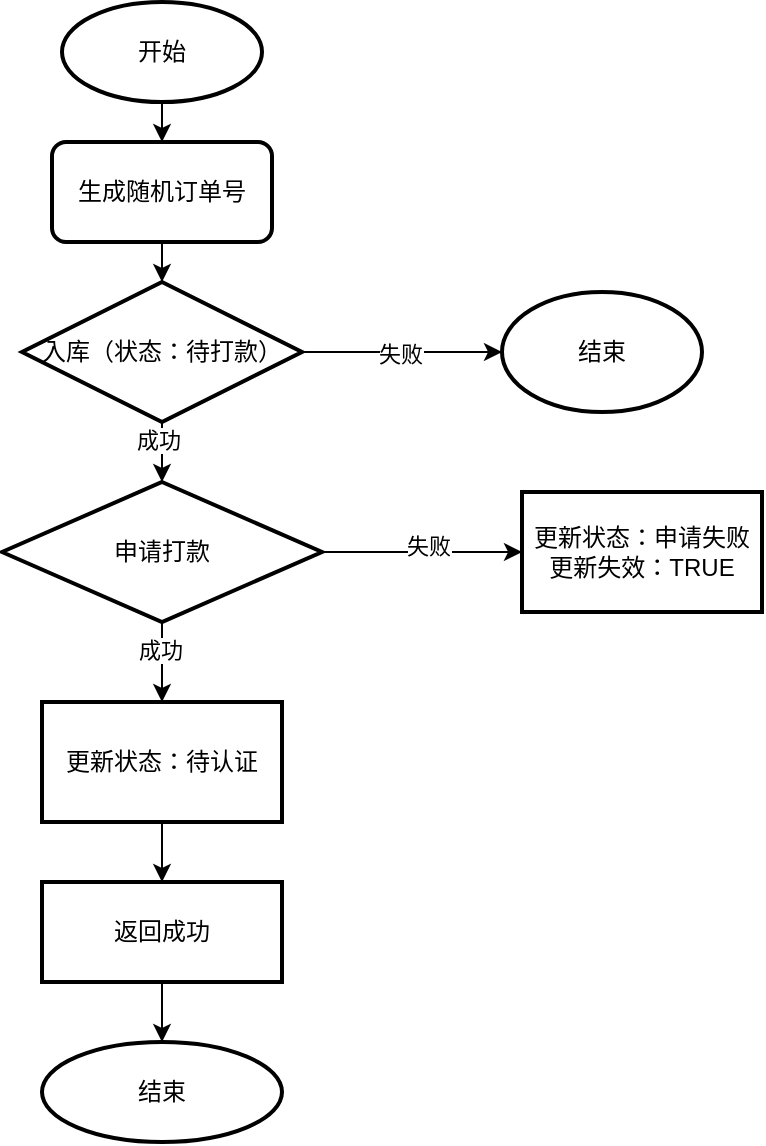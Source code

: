 <mxfile version="13.6.6" type="github">
  <diagram id="KDY4kzIHtJrH7b0ejOO0" name="申请打款">
    <mxGraphModel dx="902" dy="467" grid="1" gridSize="10" guides="1" tooltips="1" connect="1" arrows="1" fold="1" page="1" pageScale="1" pageWidth="827" pageHeight="1169" math="0" shadow="0">
      <root>
        <mxCell id="0" />
        <mxCell id="1" parent="0" />
        <mxCell id="Qgy92ZVdYqczKS_J3RGW-2" style="edgeStyle=orthogonalEdgeStyle;rounded=0;orthogonalLoop=1;jettySize=auto;html=1;exitX=0.5;exitY=1;exitDx=0;exitDy=0;exitPerimeter=0;" edge="1" parent="1" source="JJtTJBrksW247Ro_cBG4-1" target="Qgy92ZVdYqczKS_J3RGW-1">
          <mxGeometry relative="1" as="geometry" />
        </mxCell>
        <mxCell id="JJtTJBrksW247Ro_cBG4-1" value="开始" style="strokeWidth=2;html=1;shape=mxgraph.flowchart.start_1;whiteSpace=wrap;" parent="1" vertex="1">
          <mxGeometry x="300" y="60" width="100" height="50" as="geometry" />
        </mxCell>
        <mxCell id="Qgy92ZVdYqczKS_J3RGW-4" value="" style="edgeStyle=orthogonalEdgeStyle;rounded=0;orthogonalLoop=1;jettySize=auto;html=1;entryX=0.5;entryY=0;entryDx=0;entryDy=0;entryPerimeter=0;" edge="1" parent="1" source="Qgy92ZVdYqczKS_J3RGW-1" target="Qgy92ZVdYqczKS_J3RGW-5">
          <mxGeometry relative="1" as="geometry">
            <mxPoint x="350" y="200" as="targetPoint" />
          </mxGeometry>
        </mxCell>
        <mxCell id="Qgy92ZVdYqczKS_J3RGW-1" value="生成随机订单号" style="rounded=1;whiteSpace=wrap;html=1;absoluteArcSize=1;arcSize=14;strokeWidth=2;" vertex="1" parent="1">
          <mxGeometry x="295" y="130" width="110" height="50" as="geometry" />
        </mxCell>
        <mxCell id="Qgy92ZVdYqczKS_J3RGW-7" value="" style="edgeStyle=orthogonalEdgeStyle;rounded=0;orthogonalLoop=1;jettySize=auto;html=1;entryX=0;entryY=0.5;entryDx=0;entryDy=0;entryPerimeter=0;" edge="1" parent="1" source="Qgy92ZVdYqczKS_J3RGW-5" target="Qgy92ZVdYqczKS_J3RGW-23">
          <mxGeometry relative="1" as="geometry">
            <mxPoint x="510" y="235" as="targetPoint" />
          </mxGeometry>
        </mxCell>
        <mxCell id="Qgy92ZVdYqczKS_J3RGW-8" value="失败" style="edgeLabel;html=1;align=center;verticalAlign=middle;resizable=0;points=[];" vertex="1" connectable="0" parent="Qgy92ZVdYqczKS_J3RGW-7">
          <mxGeometry x="-0.022" y="-1" relative="1" as="geometry">
            <mxPoint as="offset" />
          </mxGeometry>
        </mxCell>
        <mxCell id="Qgy92ZVdYqczKS_J3RGW-10" value="" style="edgeStyle=orthogonalEdgeStyle;rounded=0;orthogonalLoop=1;jettySize=auto;html=1;entryX=0.5;entryY=0;entryDx=0;entryDy=0;entryPerimeter=0;" edge="1" parent="1" source="Qgy92ZVdYqczKS_J3RGW-5" target="Qgy92ZVdYqczKS_J3RGW-12">
          <mxGeometry relative="1" as="geometry">
            <mxPoint x="350" y="300" as="targetPoint" />
          </mxGeometry>
        </mxCell>
        <mxCell id="Qgy92ZVdYqczKS_J3RGW-11" value="成功" style="edgeLabel;html=1;align=center;verticalAlign=middle;resizable=0;points=[];" vertex="1" connectable="0" parent="Qgy92ZVdYqczKS_J3RGW-10">
          <mxGeometry x="0.2" y="2" relative="1" as="geometry">
            <mxPoint x="-4" y="-1" as="offset" />
          </mxGeometry>
        </mxCell>
        <mxCell id="Qgy92ZVdYqczKS_J3RGW-5" value="&lt;span&gt;入库（状态：待打款）&lt;/span&gt;" style="strokeWidth=2;html=1;shape=mxgraph.flowchart.decision;whiteSpace=wrap;" vertex="1" parent="1">
          <mxGeometry x="280" y="200" width="140" height="70" as="geometry" />
        </mxCell>
        <mxCell id="Qgy92ZVdYqczKS_J3RGW-14" value="" style="edgeStyle=orthogonalEdgeStyle;rounded=0;orthogonalLoop=1;jettySize=auto;html=1;" edge="1" parent="1" source="Qgy92ZVdYqczKS_J3RGW-12" target="Qgy92ZVdYqczKS_J3RGW-13">
          <mxGeometry relative="1" as="geometry" />
        </mxCell>
        <mxCell id="Qgy92ZVdYqczKS_J3RGW-15" value="成功" style="edgeLabel;html=1;align=center;verticalAlign=middle;resizable=0;points=[];" vertex="1" connectable="0" parent="Qgy92ZVdYqczKS_J3RGW-14">
          <mxGeometry x="-0.318" y="-1" relative="1" as="geometry">
            <mxPoint as="offset" />
          </mxGeometry>
        </mxCell>
        <mxCell id="Qgy92ZVdYqczKS_J3RGW-17" value="" style="edgeStyle=orthogonalEdgeStyle;rounded=0;orthogonalLoop=1;jettySize=auto;html=1;" edge="1" parent="1" source="Qgy92ZVdYqczKS_J3RGW-12" target="Qgy92ZVdYqczKS_J3RGW-16">
          <mxGeometry relative="1" as="geometry" />
        </mxCell>
        <mxCell id="Qgy92ZVdYqczKS_J3RGW-18" value="失败" style="edgeLabel;html=1;align=center;verticalAlign=middle;resizable=0;points=[];" vertex="1" connectable="0" parent="Qgy92ZVdYqczKS_J3RGW-17">
          <mxGeometry x="0.06" y="3" relative="1" as="geometry">
            <mxPoint as="offset" />
          </mxGeometry>
        </mxCell>
        <mxCell id="Qgy92ZVdYqczKS_J3RGW-12" value="&lt;span&gt;申请打款&lt;/span&gt;" style="strokeWidth=2;html=1;shape=mxgraph.flowchart.decision;whiteSpace=wrap;" vertex="1" parent="1">
          <mxGeometry x="270" y="300" width="160" height="70" as="geometry" />
        </mxCell>
        <mxCell id="Qgy92ZVdYqczKS_J3RGW-20" value="" style="edgeStyle=orthogonalEdgeStyle;rounded=0;orthogonalLoop=1;jettySize=auto;html=1;" edge="1" parent="1" source="Qgy92ZVdYqczKS_J3RGW-13" target="Qgy92ZVdYqczKS_J3RGW-19">
          <mxGeometry relative="1" as="geometry" />
        </mxCell>
        <mxCell id="Qgy92ZVdYqczKS_J3RGW-13" value="更新状态：待认证" style="whiteSpace=wrap;html=1;strokeWidth=2;" vertex="1" parent="1">
          <mxGeometry x="290" y="410" width="120" height="60" as="geometry" />
        </mxCell>
        <mxCell id="Qgy92ZVdYqczKS_J3RGW-16" value="更新状态：申请失败&lt;br&gt;更新失效：TRUE" style="whiteSpace=wrap;html=1;strokeWidth=2;" vertex="1" parent="1">
          <mxGeometry x="530" y="305" width="120" height="60" as="geometry" />
        </mxCell>
        <mxCell id="Qgy92ZVdYqczKS_J3RGW-22" value="" style="edgeStyle=orthogonalEdgeStyle;rounded=0;orthogonalLoop=1;jettySize=auto;html=1;" edge="1" parent="1" source="Qgy92ZVdYqczKS_J3RGW-19" target="Qgy92ZVdYqczKS_J3RGW-21">
          <mxGeometry relative="1" as="geometry" />
        </mxCell>
        <mxCell id="Qgy92ZVdYqczKS_J3RGW-19" value="返回成功" style="whiteSpace=wrap;html=1;strokeWidth=2;" vertex="1" parent="1">
          <mxGeometry x="290" y="500" width="120" height="50" as="geometry" />
        </mxCell>
        <mxCell id="Qgy92ZVdYqczKS_J3RGW-21" value="结束" style="ellipse;whiteSpace=wrap;html=1;strokeWidth=2;" vertex="1" parent="1">
          <mxGeometry x="290" y="580" width="120" height="50" as="geometry" />
        </mxCell>
        <mxCell id="Qgy92ZVdYqczKS_J3RGW-23" value="结束" style="strokeWidth=2;html=1;shape=mxgraph.flowchart.start_1;whiteSpace=wrap;" vertex="1" parent="1">
          <mxGeometry x="520" y="205" width="100" height="60" as="geometry" />
        </mxCell>
      </root>
    </mxGraphModel>
  </diagram>
</mxfile>
